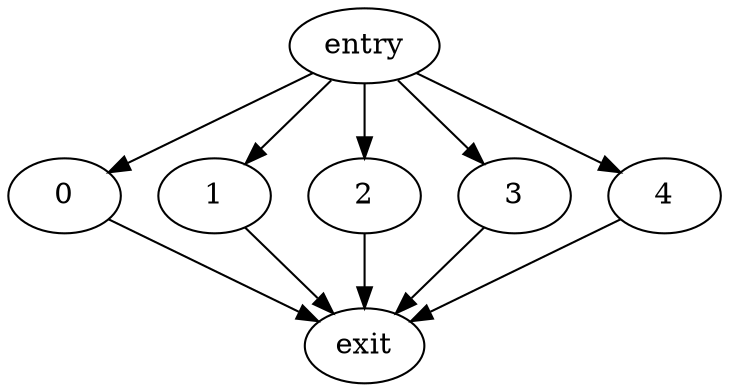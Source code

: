 digraph "/join-graph-5-output" {
		entry		 [Weight=3, Start=0, Processor=1];
		0		 [Weight=1, Start=4, Processor=2];
		1		 [Weight=2, Start=5, Processor=2];
		2		 [Weight=3, Start=6, Processor=3];
		3		 [Weight=4, Start=3, Processor=1];
		4		 [Weight=5, Start=7, Processor=1];
		exit		 [Weight=5, Start=12, Processor=1];
		entry -> 0	 [Weight=1];
		0 -> exit	 [Weight=1];
		entry -> 1	 [Weight=2];
		1 -> exit	 [Weight=2];
		entry -> 2	 [Weight=3];
		2 -> exit	 [Weight=3];
		entry -> 3	 [Weight=4];
		3 -> exit	 [Weight=4];
		entry -> 4	 [Weight=5];
		4 -> exit	 [Weight=5];
}